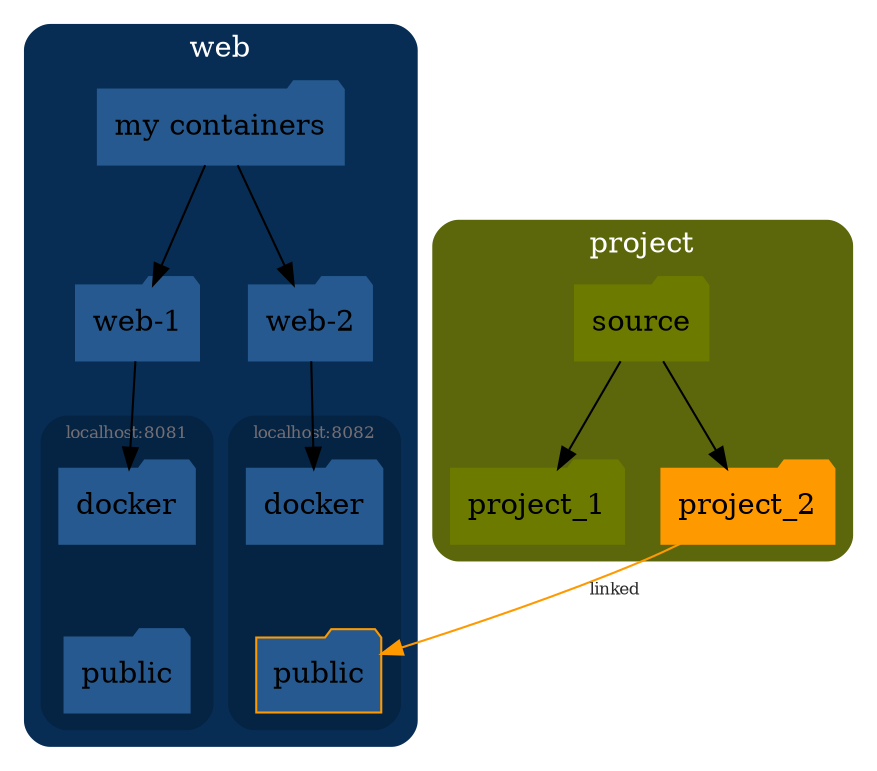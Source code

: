 # visualize linked (html/php/...) source folder to public folder (docker webserver container)
# author: Dennis Lederich, 2018-10-02

digraph G {
  newrank=true;
  fontcolor=white;

  subgraph cluster_web {
    rank=0;
    label = "web";
    style=rounded;
    bgcolor="#072D55";
    color="#072D55";
    node [style=filled,color="#25598F"];
    w0 -> w1;
    w1 -> w11;
    w0 -> w2;
    w2 -> w21;
    subgraph cluster_w1 {
        fontcolor="#736E74";
        fontsize=8;
        label="localhost:8081";
        style=rounded;
        bgcolor="#052342";
        color="#052342";
        node [style=filled];
        edge[style=invis];
        w11 -> w12
    }
    subgraph cluster_w2 {
        fontcolor="#736E74";
        fontsize=8;
        label="localhost:8082";
        style=rounded;
        bgcolor="#052342";
        color="#052342";
        node [style=filled,color="#FF9900",fillcolor="#25598F"];
        edge[style=invis];
        w21 -> w22
    }
  }

  subgraph cluster_proj {
    rank=1;
    label = "project";
    style=rounded;
    bgcolor="#5C660A";
    color="#5C660A";
    node [style=filled,color="#6D7A00"];
    p0 -> p1;
    p0 -> p2;
  }
  p2 -> w22 [label="linked",color="#FF9900",fontsize=8,fontcolor="#2C2A2D"];

  w0 [label="my containers", shape="folder"];
  w1 [label="web-1", shape="folder"];
  w11 [label="docker", shape="folder"];
  w12 [label="public", shape="folder"];

  w2 [label="web-2", shape="folder"];
  w21 [label="docker", shape="folder"];
  w22 [label="public", shape="folder"];

  p0 [label="source", shape="folder"];
  p1 [label="project_1", shape="folder"];

  p2 [label="project_2", shape="folder", color="#FF9900"];
}
